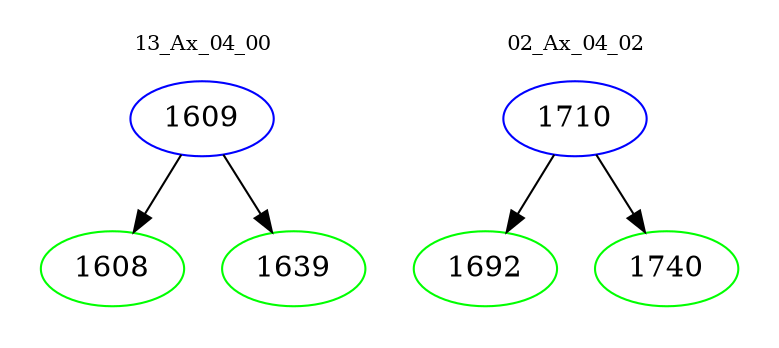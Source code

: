 digraph{
subgraph cluster_0 {
color = white
label = "13_Ax_04_00";
fontsize=10;
T0_1609 [label="1609", color="blue"]
T0_1609 -> T0_1608 [color="black"]
T0_1608 [label="1608", color="green"]
T0_1609 -> T0_1639 [color="black"]
T0_1639 [label="1639", color="green"]
}
subgraph cluster_1 {
color = white
label = "02_Ax_04_02";
fontsize=10;
T1_1710 [label="1710", color="blue"]
T1_1710 -> T1_1692 [color="black"]
T1_1692 [label="1692", color="green"]
T1_1710 -> T1_1740 [color="black"]
T1_1740 [label="1740", color="green"]
}
}
